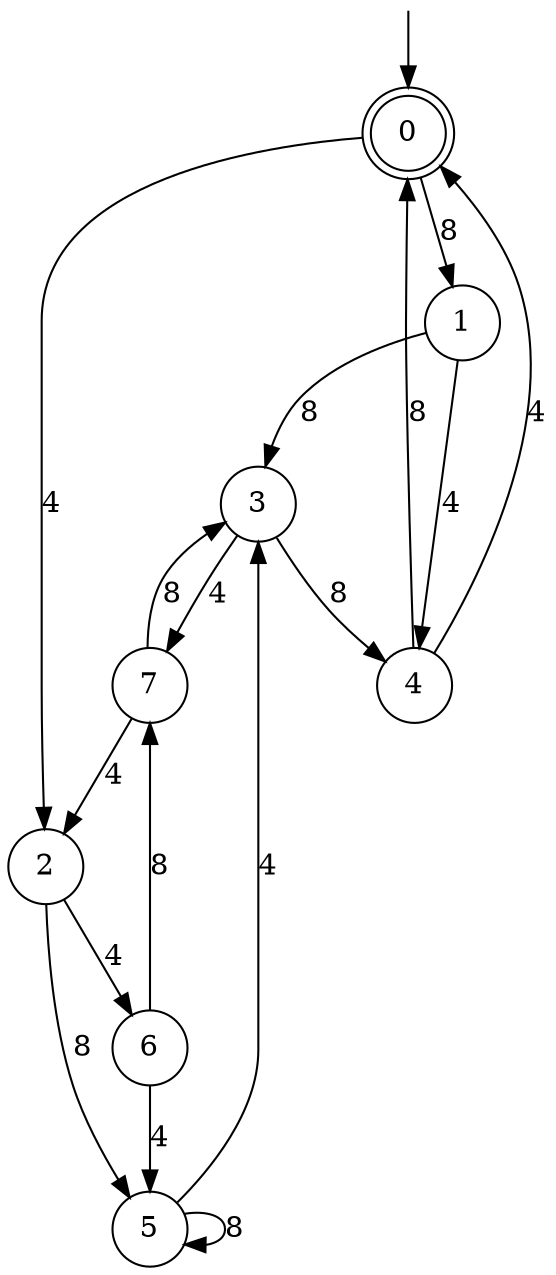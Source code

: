 digraph g {

	s0 [shape="doublecircle" label="0"];
	s1 [shape="circle" label="1"];
	s2 [shape="circle" label="2"];
	s3 [shape="circle" label="3"];
	s4 [shape="circle" label="4"];
	s5 [shape="circle" label="5"];
	s6 [shape="circle" label="6"];
	s7 [shape="circle" label="7"];
	s0 -> s1 [label="8"];
	s0 -> s2 [label="4"];
	s1 -> s3 [label="8"];
	s1 -> s4 [label="4"];
	s2 -> s5 [label="8"];
	s2 -> s6 [label="4"];
	s3 -> s4 [label="8"];
	s3 -> s7 [label="4"];
	s4 -> s0 [label="8"];
	s4 -> s0 [label="4"];
	s5 -> s5 [label="8"];
	s5 -> s3 [label="4"];
	s6 -> s7 [label="8"];
	s6 -> s5 [label="4"];
	s7 -> s3 [label="8"];
	s7 -> s2 [label="4"];

__start0 [label="" shape="none" width="0" height="0"];
__start0 -> s0;

}
